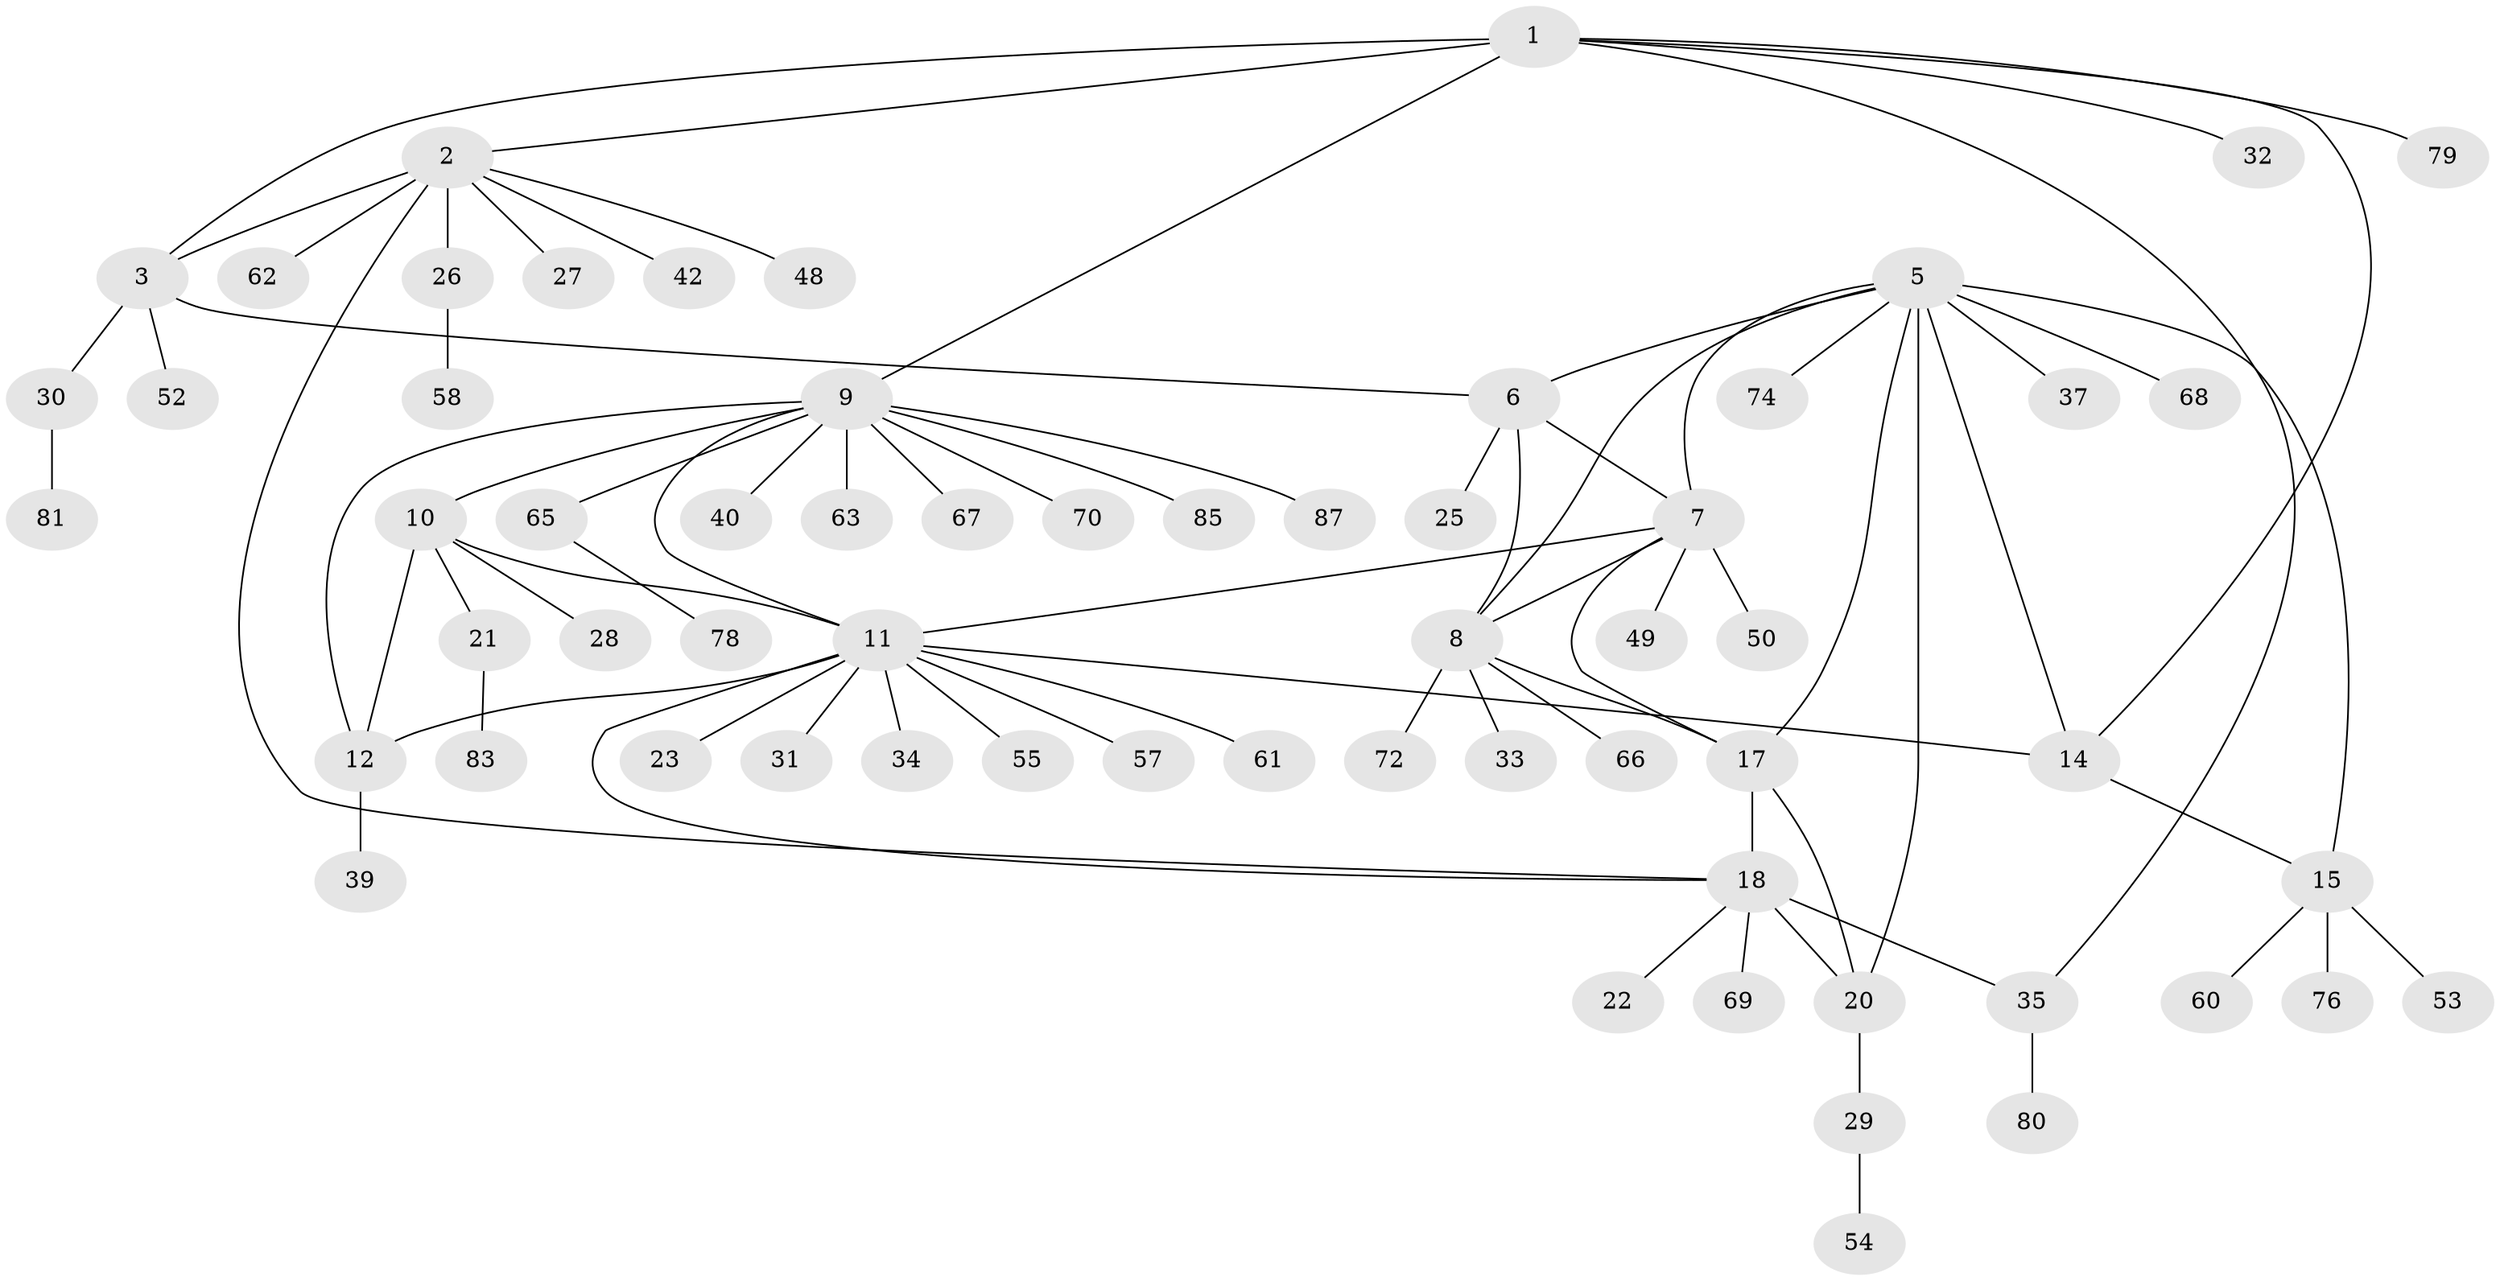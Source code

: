 // Generated by graph-tools (version 1.1) at 2025/52/02/27/25 19:52:15]
// undirected, 63 vertices, 80 edges
graph export_dot {
graph [start="1"]
  node [color=gray90,style=filled];
  1 [super="+41"];
  2 [super="+36"];
  3 [super="+4"];
  5 [super="+13"];
  6 [super="+75"];
  7 [super="+47"];
  8 [super="+43"];
  9 [super="+24"];
  10;
  11 [super="+71"];
  12 [super="+44"];
  14 [super="+16"];
  15 [super="+46"];
  17 [super="+73"];
  18 [super="+19"];
  20 [super="+86"];
  21 [super="+64"];
  22 [super="+51"];
  23;
  25;
  26 [super="+38"];
  27;
  28;
  29;
  30 [super="+56"];
  31;
  32 [super="+45"];
  33;
  34 [super="+84"];
  35 [super="+59"];
  37;
  39;
  40;
  42;
  48;
  49;
  50;
  52;
  53;
  54;
  55;
  57 [super="+88"];
  58;
  60;
  61;
  62;
  63;
  65;
  66;
  67;
  68;
  69;
  70;
  72;
  74 [super="+77"];
  76;
  78 [super="+82"];
  79;
  80;
  81;
  83;
  85;
  87;
  1 -- 2;
  1 -- 3 [weight=2];
  1 -- 9;
  1 -- 14;
  1 -- 32;
  1 -- 79;
  1 -- 35;
  2 -- 3 [weight=2];
  2 -- 26;
  2 -- 27;
  2 -- 42;
  2 -- 48;
  2 -- 62;
  2 -- 18;
  3 -- 30;
  3 -- 52;
  3 -- 6;
  5 -- 6;
  5 -- 7;
  5 -- 8;
  5 -- 68;
  5 -- 37;
  5 -- 74;
  5 -- 14 [weight=2];
  5 -- 15;
  5 -- 17;
  5 -- 20;
  6 -- 7;
  6 -- 8;
  6 -- 25;
  7 -- 8;
  7 -- 11;
  7 -- 49;
  7 -- 50;
  7 -- 17;
  8 -- 17;
  8 -- 33;
  8 -- 66;
  8 -- 72;
  9 -- 10;
  9 -- 11;
  9 -- 12;
  9 -- 40;
  9 -- 63;
  9 -- 65;
  9 -- 67;
  9 -- 70;
  9 -- 85;
  9 -- 87;
  10 -- 11;
  10 -- 12;
  10 -- 21;
  10 -- 28;
  11 -- 12;
  11 -- 14;
  11 -- 23;
  11 -- 31;
  11 -- 34;
  11 -- 55;
  11 -- 57;
  11 -- 61;
  11 -- 18;
  12 -- 39;
  14 -- 15 [weight=2];
  15 -- 53;
  15 -- 60;
  15 -- 76;
  17 -- 18 [weight=2];
  17 -- 20;
  18 -- 20 [weight=2];
  18 -- 22;
  18 -- 35;
  18 -- 69;
  20 -- 29;
  21 -- 83;
  26 -- 58;
  29 -- 54;
  30 -- 81;
  35 -- 80;
  65 -- 78;
}
